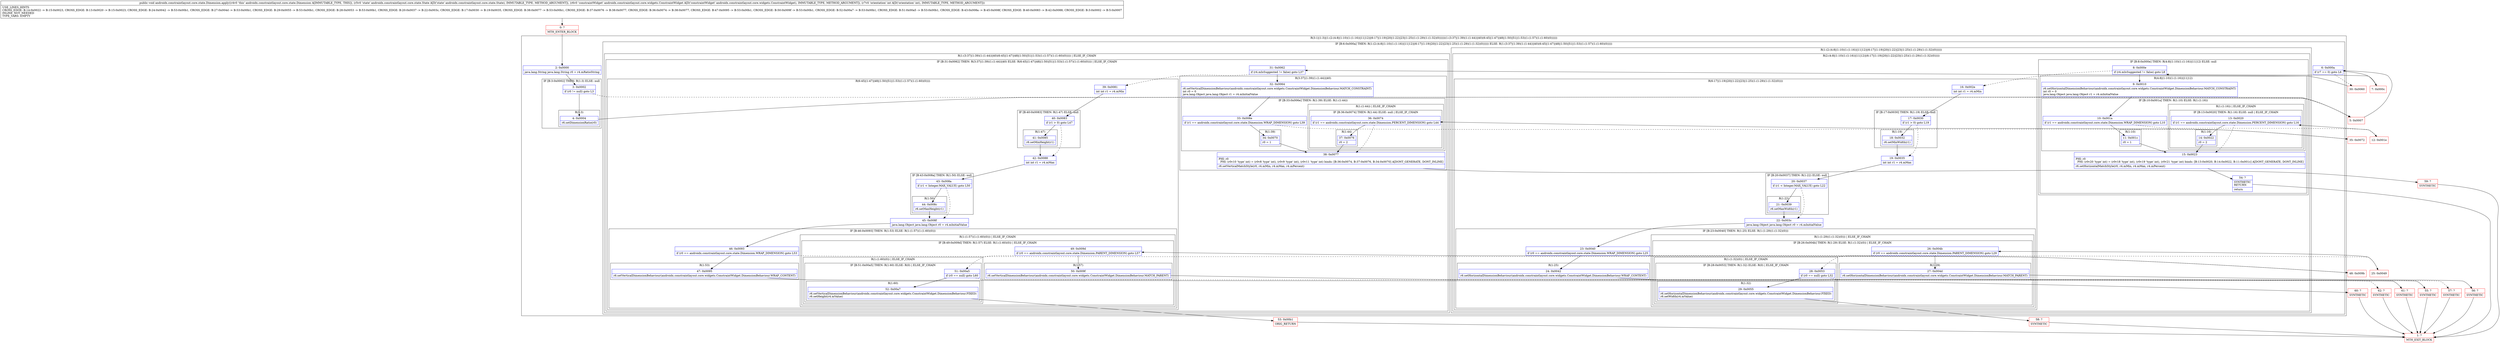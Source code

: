 digraph "CFG forandroidx.constraintlayout.core.state.Dimension.apply(Landroidx\/constraintlayout\/core\/state\/State;Landroidx\/constraintlayout\/core\/widgets\/ConstraintWidget;I)V" {
subgraph cluster_Region_1657541778 {
label = "R(3:1|(1:3)|(1:(2:(4:8|(1:10)(1:(1:16))|11|12)|(6:17|(1:19)|20|(1:22)|23|(1:25)(1:(1:29)(1:(1:32)(0))))))(1:(3:37|(1:39)(1:(1:44))|40)(6:45|(1:47)|48|(1:50)|51|(1:53)(1:(1:57)(1:(1:60)(0))))))";
node [shape=record,color=blue];
Node_2 [shape=record,label="{2\:\ 0x0000|java.lang.String java.lang.String r0 = r4.mRatioString\l}"];
subgraph cluster_IfRegion_1332131648 {
label = "IF [B:3:0x0002] THEN: R(1:3) ELSE: null";
node [shape=record,color=blue];
Node_3 [shape=record,label="{3\:\ 0x0002|if (r0 != null) goto L3\l}"];
subgraph cluster_Region_1325378317 {
label = "R(1:3)";
node [shape=record,color=blue];
Node_4 [shape=record,label="{4\:\ 0x0004|r6.setDimensionRatio(r0)\l}"];
}
}
subgraph cluster_IfRegion_1787692178 {
label = "IF [B:6:0x000a] THEN: R(1:(2:(4:8|(1:10)(1:(1:16))|11|12)|(6:17|(1:19)|20|(1:22)|23|(1:25)(1:(1:29)(1:(1:32)(0)))))) ELSE: R(1:(3:37|(1:39)(1:(1:44))|40)(6:45|(1:47)|48|(1:50)|51|(1:53)(1:(1:57)(1:(1:60)(0)))))";
node [shape=record,color=blue];
Node_6 [shape=record,label="{6\:\ 0x000a|if (r7 == 0) goto L6\l}"];
subgraph cluster_Region_1368215507 {
label = "R(1:(2:(4:8|(1:10)(1:(1:16))|11|12)|(6:17|(1:19)|20|(1:22)|23|(1:25)(1:(1:29)(1:(1:32)(0))))))";
node [shape=record,color=blue];
subgraph cluster_Region_2102789418 {
label = "R(2:(4:8|(1:10)(1:(1:16))|11|12)|(6:17|(1:19)|20|(1:22)|23|(1:25)(1:(1:29)(1:(1:32)(0)))))";
node [shape=record,color=blue];
subgraph cluster_IfRegion_574349910 {
label = "IF [B:8:0x000e] THEN: R(4:8|(1:10)(1:(1:16))|11|12) ELSE: null";
node [shape=record,color=blue];
Node_8 [shape=record,label="{8\:\ 0x000e|if (r4.mIsSuggested != false) goto L8\l}"];
subgraph cluster_Region_1432440981 {
label = "R(4:8|(1:10)(1:(1:16))|11|12)";
node [shape=record,color=blue];
Node_9 [shape=record,label="{9\:\ 0x0010|r6.setHorizontalDimensionBehaviour(androidx.constraintlayout.core.widgets.ConstraintWidget.DimensionBehaviour.MATCH_CONSTRAINT)\lint r0 = 0\ljava.lang.Object java.lang.Object r1 = r4.mInitialValue\l}"];
subgraph cluster_IfRegion_882015608 {
label = "IF [B:10:0x001a] THEN: R(1:10) ELSE: R(1:(1:16))";
node [shape=record,color=blue];
Node_10 [shape=record,label="{10\:\ 0x001a|if (r1 == androidx.constraintlayout.core.state.Dimension.WRAP_DIMENSION) goto L10\l}"];
subgraph cluster_Region_2005829502 {
label = "R(1:10)";
node [shape=record,color=blue];
Node_11 [shape=record,label="{11\:\ 0x001c|r0 = 1\l}"];
}
subgraph cluster_Region_948684823 {
label = "R(1:(1:16)) | ELSE_IF_CHAIN\l";
node [shape=record,color=blue];
subgraph cluster_IfRegion_1806202503 {
label = "IF [B:13:0x0020] THEN: R(1:16) ELSE: null | ELSE_IF_CHAIN\l";
node [shape=record,color=blue];
Node_13 [shape=record,label="{13\:\ 0x0020|if (r1 == androidx.constraintlayout.core.state.Dimension.PERCENT_DIMENSION) goto L16\l}"];
subgraph cluster_Region_857512701 {
label = "R(1:16)";
node [shape=record,color=blue];
Node_14 [shape=record,label="{14\:\ 0x0022|r0 = 2\l}"];
}
}
}
}
Node_15 [shape=record,label="{15\:\ 0x0023|PHI: r0 \l  PHI: (r0v20 'type' int) = (r0v18 'type' int), (r0v19 'type' int), (r0v21 'type' int) binds: [B:13:0x0020, B:14:0x0022, B:11:0x001c] A[DONT_GENERATE, DONT_INLINE]\l|r6.setHorizontalMatchStyle(r0, r4.mMin, r4.mMax, r4.mPercent)\l}"];
Node_54 [shape=record,label="{54\:\ ?|SYNTHETIC\lRETURN\l|return\l}"];
}
}
subgraph cluster_Region_1674184780 {
label = "R(6:17|(1:19)|20|(1:22)|23|(1:25)(1:(1:29)(1:(1:32)(0))))";
node [shape=record,color=blue];
Node_16 [shape=record,label="{16\:\ 0x002e|int int r1 = r4.mMin\l}"];
subgraph cluster_IfRegion_79958368 {
label = "IF [B:17:0x0030] THEN: R(1:19) ELSE: null";
node [shape=record,color=blue];
Node_17 [shape=record,label="{17\:\ 0x0030|if (r1 \> 0) goto L19\l}"];
subgraph cluster_Region_1111792465 {
label = "R(1:19)";
node [shape=record,color=blue];
Node_18 [shape=record,label="{18\:\ 0x0032|r6.setMinWidth(r1)\l}"];
}
}
Node_19 [shape=record,label="{19\:\ 0x0035|int int r1 = r4.mMax\l}"];
subgraph cluster_IfRegion_1222089661 {
label = "IF [B:20:0x0037] THEN: R(1:22) ELSE: null";
node [shape=record,color=blue];
Node_20 [shape=record,label="{20\:\ 0x0037|if (r1 \< Integer.MAX_VALUE) goto L22\l}"];
subgraph cluster_Region_2079089283 {
label = "R(1:22)";
node [shape=record,color=blue];
Node_21 [shape=record,label="{21\:\ 0x0039|r6.setMaxWidth(r1)\l}"];
}
}
Node_22 [shape=record,label="{22\:\ 0x003c|java.lang.Object java.lang.Object r0 = r4.mInitialValue\l}"];
subgraph cluster_IfRegion_1594307471 {
label = "IF [B:23:0x0040] THEN: R(1:25) ELSE: R(1:(1:29)(1:(1:32)(0)))";
node [shape=record,color=blue];
Node_23 [shape=record,label="{23\:\ 0x0040|if (r0 == androidx.constraintlayout.core.state.Dimension.WRAP_DIMENSION) goto L25\l}"];
subgraph cluster_Region_54786818 {
label = "R(1:25)";
node [shape=record,color=blue];
Node_24 [shape=record,label="{24\:\ 0x0042|r6.setHorizontalDimensionBehaviour(androidx.constraintlayout.core.widgets.ConstraintWidget.DimensionBehaviour.WRAP_CONTENT)\l}"];
}
subgraph cluster_Region_1324466453 {
label = "R(1:(1:29)(1:(1:32)(0))) | ELSE_IF_CHAIN\l";
node [shape=record,color=blue];
subgraph cluster_IfRegion_973055277 {
label = "IF [B:26:0x004b] THEN: R(1:29) ELSE: R(1:(1:32)(0)) | ELSE_IF_CHAIN\l";
node [shape=record,color=blue];
Node_26 [shape=record,label="{26\:\ 0x004b|if (r0 == androidx.constraintlayout.core.state.Dimension.PARENT_DIMENSION) goto L29\l}"];
subgraph cluster_Region_866497487 {
label = "R(1:29)";
node [shape=record,color=blue];
Node_27 [shape=record,label="{27\:\ 0x004d|r6.setHorizontalDimensionBehaviour(androidx.constraintlayout.core.widgets.ConstraintWidget.DimensionBehaviour.MATCH_PARENT)\l}"];
}
subgraph cluster_Region_1434980060 {
label = "R(1:(1:32)(0)) | ELSE_IF_CHAIN\l";
node [shape=record,color=blue];
subgraph cluster_IfRegion_1300351964 {
label = "IF [B:28:0x0053] THEN: R(1:32) ELSE: R(0) | ELSE_IF_CHAIN\l";
node [shape=record,color=blue];
Node_28 [shape=record,label="{28\:\ 0x0053|if (r0 == null) goto L32\l}"];
subgraph cluster_Region_1234134148 {
label = "R(1:32)";
node [shape=record,color=blue];
Node_29 [shape=record,label="{29\:\ 0x0055|r6.setHorizontalDimensionBehaviour(androidx.constraintlayout.core.widgets.ConstraintWidget.DimensionBehaviour.FIXED)\lr6.setWidth(r4.mValue)\l}"];
}
subgraph cluster_Region_162987465 {
label = "R(0)";
node [shape=record,color=blue];
}
}
}
}
}
}
}
}
}
subgraph cluster_Region_395517179 {
label = "R(1:(3:37|(1:39)(1:(1:44))|40)(6:45|(1:47)|48|(1:50)|51|(1:53)(1:(1:57)(1:(1:60)(0))))) | ELSE_IF_CHAIN\l";
node [shape=record,color=blue];
subgraph cluster_IfRegion_49815099 {
label = "IF [B:31:0x0062] THEN: R(3:37|(1:39)(1:(1:44))|40) ELSE: R(6:45|(1:47)|48|(1:50)|51|(1:53)(1:(1:57)(1:(1:60)(0)))) | ELSE_IF_CHAIN\l";
node [shape=record,color=blue];
Node_31 [shape=record,label="{31\:\ 0x0062|if (r4.mIsSuggested != false) goto L37\l}"];
subgraph cluster_Region_204069727 {
label = "R(3:37|(1:39)(1:(1:44))|40)";
node [shape=record,color=blue];
Node_32 [shape=record,label="{32\:\ 0x0064|r6.setVerticalDimensionBehaviour(androidx.constraintlayout.core.widgets.ConstraintWidget.DimensionBehaviour.MATCH_CONSTRAINT)\lint r0 = 0\ljava.lang.Object java.lang.Object r1 = r4.mInitialValue\l}"];
subgraph cluster_IfRegion_1843754101 {
label = "IF [B:33:0x006e] THEN: R(1:39) ELSE: R(1:(1:44))";
node [shape=record,color=blue];
Node_33 [shape=record,label="{33\:\ 0x006e|if (r1 == androidx.constraintlayout.core.state.Dimension.WRAP_DIMENSION) goto L39\l}"];
subgraph cluster_Region_575185977 {
label = "R(1:39)";
node [shape=record,color=blue];
Node_34 [shape=record,label="{34\:\ 0x0070|r0 = 1\l}"];
}
subgraph cluster_Region_811725220 {
label = "R(1:(1:44)) | ELSE_IF_CHAIN\l";
node [shape=record,color=blue];
subgraph cluster_IfRegion_802470325 {
label = "IF [B:36:0x0074] THEN: R(1:44) ELSE: null | ELSE_IF_CHAIN\l";
node [shape=record,color=blue];
Node_36 [shape=record,label="{36\:\ 0x0074|if (r1 == androidx.constraintlayout.core.state.Dimension.PERCENT_DIMENSION) goto L44\l}"];
subgraph cluster_Region_1184976485 {
label = "R(1:44)";
node [shape=record,color=blue];
Node_37 [shape=record,label="{37\:\ 0x0076|r0 = 2\l}"];
}
}
}
}
Node_38 [shape=record,label="{38\:\ 0x0077|PHI: r0 \l  PHI: (r0v10 'type' int) = (r0v8 'type' int), (r0v9 'type' int), (r0v11 'type' int) binds: [B:36:0x0074, B:37:0x0076, B:34:0x0070] A[DONT_GENERATE, DONT_INLINE]\l|r6.setVerticalMatchStyle(r0, r4.mMin, r4.mMax, r4.mPercent)\l}"];
}
subgraph cluster_Region_2018152722 {
label = "R(6:45|(1:47)|48|(1:50)|51|(1:53)(1:(1:57)(1:(1:60)(0))))";
node [shape=record,color=blue];
Node_39 [shape=record,label="{39\:\ 0x0081|int int r1 = r4.mMin\l}"];
subgraph cluster_IfRegion_2048942605 {
label = "IF [B:40:0x0083] THEN: R(1:47) ELSE: null";
node [shape=record,color=blue];
Node_40 [shape=record,label="{40\:\ 0x0083|if (r1 \> 0) goto L47\l}"];
subgraph cluster_Region_8787646 {
label = "R(1:47)";
node [shape=record,color=blue];
Node_41 [shape=record,label="{41\:\ 0x0085|r6.setMinHeight(r1)\l}"];
}
}
Node_42 [shape=record,label="{42\:\ 0x0088|int int r1 = r4.mMax\l}"];
subgraph cluster_IfRegion_856842848 {
label = "IF [B:43:0x008a] THEN: R(1:50) ELSE: null";
node [shape=record,color=blue];
Node_43 [shape=record,label="{43\:\ 0x008a|if (r1 \< Integer.MAX_VALUE) goto L50\l}"];
subgraph cluster_Region_528267025 {
label = "R(1:50)";
node [shape=record,color=blue];
Node_44 [shape=record,label="{44\:\ 0x008c|r6.setMaxHeight(r1)\l}"];
}
}
Node_45 [shape=record,label="{45\:\ 0x008f|java.lang.Object java.lang.Object r0 = r4.mInitialValue\l}"];
subgraph cluster_IfRegion_1723174649 {
label = "IF [B:46:0x0093] THEN: R(1:53) ELSE: R(1:(1:57)(1:(1:60)(0)))";
node [shape=record,color=blue];
Node_46 [shape=record,label="{46\:\ 0x0093|if (r0 == androidx.constraintlayout.core.state.Dimension.WRAP_DIMENSION) goto L53\l}"];
subgraph cluster_Region_235346644 {
label = "R(1:53)";
node [shape=record,color=blue];
Node_47 [shape=record,label="{47\:\ 0x0095|r6.setVerticalDimensionBehaviour(androidx.constraintlayout.core.widgets.ConstraintWidget.DimensionBehaviour.WRAP_CONTENT)\l}"];
}
subgraph cluster_Region_24947499 {
label = "R(1:(1:57)(1:(1:60)(0))) | ELSE_IF_CHAIN\l";
node [shape=record,color=blue];
subgraph cluster_IfRegion_1446397815 {
label = "IF [B:49:0x009d] THEN: R(1:57) ELSE: R(1:(1:60)(0)) | ELSE_IF_CHAIN\l";
node [shape=record,color=blue];
Node_49 [shape=record,label="{49\:\ 0x009d|if (r0 == androidx.constraintlayout.core.state.Dimension.PARENT_DIMENSION) goto L57\l}"];
subgraph cluster_Region_1136092409 {
label = "R(1:57)";
node [shape=record,color=blue];
Node_50 [shape=record,label="{50\:\ 0x009f|r6.setVerticalDimensionBehaviour(androidx.constraintlayout.core.widgets.ConstraintWidget.DimensionBehaviour.MATCH_PARENT)\l}"];
}
subgraph cluster_Region_2086945274 {
label = "R(1:(1:60)(0)) | ELSE_IF_CHAIN\l";
node [shape=record,color=blue];
subgraph cluster_IfRegion_1981230771 {
label = "IF [B:51:0x00a5] THEN: R(1:60) ELSE: R(0) | ELSE_IF_CHAIN\l";
node [shape=record,color=blue];
Node_51 [shape=record,label="{51\:\ 0x00a5|if (r0 == null) goto L60\l}"];
subgraph cluster_Region_1250112792 {
label = "R(1:60)";
node [shape=record,color=blue];
Node_52 [shape=record,label="{52\:\ 0x00a7|r6.setVerticalDimensionBehaviour(androidx.constraintlayout.core.widgets.ConstraintWidget.DimensionBehaviour.FIXED)\lr6.setHeight(r4.mValue)\l}"];
}
subgraph cluster_Region_776141456 {
label = "R(0)";
node [shape=record,color=blue];
}
}
}
}
}
}
}
}
}
}
}
Node_0 [shape=record,color=red,label="{0\:\ ?|MTH_ENTER_BLOCK\l}"];
Node_5 [shape=record,color=red,label="{5\:\ 0x0007}"];
Node_7 [shape=record,color=red,label="{7\:\ 0x000c}"];
Node_1 [shape=record,color=red,label="{1\:\ ?|MTH_EXIT_BLOCK\l}"];
Node_12 [shape=record,color=red,label="{12\:\ 0x001e}"];
Node_55 [shape=record,color=red,label="{55\:\ ?|SYNTHETIC\l}"];
Node_25 [shape=record,color=red,label="{25\:\ 0x0049}"];
Node_56 [shape=record,color=red,label="{56\:\ ?|SYNTHETIC\l}"];
Node_58 [shape=record,color=red,label="{58\:\ ?|SYNTHETIC\l}"];
Node_57 [shape=record,color=red,label="{57\:\ ?|SYNTHETIC\l}"];
Node_30 [shape=record,color=red,label="{30\:\ 0x0060}"];
Node_59 [shape=record,color=red,label="{59\:\ ?|SYNTHETIC\l}"];
Node_35 [shape=record,color=red,label="{35\:\ 0x0072}"];
Node_60 [shape=record,color=red,label="{60\:\ ?|SYNTHETIC\l}"];
Node_48 [shape=record,color=red,label="{48\:\ 0x009b}"];
Node_61 [shape=record,color=red,label="{61\:\ ?|SYNTHETIC\l}"];
Node_53 [shape=record,color=red,label="{53\:\ 0x00b1|ORIG_RETURN\l}"];
Node_62 [shape=record,color=red,label="{62\:\ ?|SYNTHETIC\l}"];
MethodNode[shape=record,label="{public void androidx.constraintlayout.core.state.Dimension.apply((r4v0 'this' androidx.constraintlayout.core.state.Dimension A[IMMUTABLE_TYPE, THIS]), (r5v0 'state' androidx.constraintlayout.core.state.State A[D('state' androidx.constraintlayout.core.state.State), IMMUTABLE_TYPE, METHOD_ARGUMENT]), (r6v0 'constraintWidget' androidx.constraintlayout.core.widgets.ConstraintWidget A[D('constraintWidget' androidx.constraintlayout.core.widgets.ConstraintWidget), IMMUTABLE_TYPE, METHOD_ARGUMENT]), (r7v0 'orientation' int A[D('orientation' int), IMMUTABLE_TYPE, METHOD_ARGUMENT]))  | USE_LINES_HINTS\lCROSS_EDGE: B:14:0x0022 \-\> B:15:0x0023, CROSS_EDGE: B:13:0x0020 \-\> B:15:0x0023, CROSS_EDGE: B:24:0x0042 \-\> B:53:0x00b1, CROSS_EDGE: B:27:0x004d \-\> B:53:0x00b1, CROSS_EDGE: B:29:0x0055 \-\> B:53:0x00b1, CROSS_EDGE: B:28:0x0053 \-\> B:53:0x00b1, CROSS_EDGE: B:20:0x0037 \-\> B:22:0x003c, CROSS_EDGE: B:17:0x0030 \-\> B:19:0x0035, CROSS_EDGE: B:38:0x0077 \-\> B:53:0x00b1, CROSS_EDGE: B:37:0x0076 \-\> B:38:0x0077, CROSS_EDGE: B:36:0x0074 \-\> B:38:0x0077, CROSS_EDGE: B:47:0x0095 \-\> B:53:0x00b1, CROSS_EDGE: B:50:0x009f \-\> B:53:0x00b1, CROSS_EDGE: B:52:0x00a7 \-\> B:53:0x00b1, CROSS_EDGE: B:51:0x00a5 \-\> B:53:0x00b1, CROSS_EDGE: B:43:0x008a \-\> B:45:0x008f, CROSS_EDGE: B:40:0x0083 \-\> B:42:0x0088, CROSS_EDGE: B:3:0x0002 \-\> B:5:0x0007\lINLINE_NOT_NEEDED\lTYPE_VARS: EMPTY\l}"];
MethodNode -> Node_0;Node_2 -> Node_3;
Node_3 -> Node_4;
Node_3 -> Node_5[style=dashed];
Node_4 -> Node_5;
Node_6 -> Node_7;
Node_6 -> Node_30[style=dashed];
Node_8 -> Node_9;
Node_8 -> Node_16[style=dashed];
Node_9 -> Node_10;
Node_10 -> Node_11;
Node_10 -> Node_12[style=dashed];
Node_11 -> Node_15;
Node_13 -> Node_14;
Node_13 -> Node_15[style=dashed];
Node_14 -> Node_15;
Node_15 -> Node_54;
Node_54 -> Node_1;
Node_16 -> Node_17;
Node_17 -> Node_18;
Node_17 -> Node_19[style=dashed];
Node_18 -> Node_19;
Node_19 -> Node_20;
Node_20 -> Node_21;
Node_20 -> Node_22[style=dashed];
Node_21 -> Node_22;
Node_22 -> Node_23;
Node_23 -> Node_24;
Node_23 -> Node_25[style=dashed];
Node_24 -> Node_55;
Node_26 -> Node_27;
Node_26 -> Node_28[style=dashed];
Node_27 -> Node_56;
Node_28 -> Node_29;
Node_28 -> Node_57[style=dashed];
Node_29 -> Node_58;
Node_31 -> Node_32;
Node_31 -> Node_39[style=dashed];
Node_32 -> Node_33;
Node_33 -> Node_34;
Node_33 -> Node_35[style=dashed];
Node_34 -> Node_38;
Node_36 -> Node_37;
Node_36 -> Node_38[style=dashed];
Node_37 -> Node_38;
Node_38 -> Node_59;
Node_39 -> Node_40;
Node_40 -> Node_41;
Node_40 -> Node_42[style=dashed];
Node_41 -> Node_42;
Node_42 -> Node_43;
Node_43 -> Node_44;
Node_43 -> Node_45[style=dashed];
Node_44 -> Node_45;
Node_45 -> Node_46;
Node_46 -> Node_47;
Node_46 -> Node_48[style=dashed];
Node_47 -> Node_60;
Node_49 -> Node_50;
Node_49 -> Node_51[style=dashed];
Node_50 -> Node_61;
Node_51 -> Node_52;
Node_51 -> Node_62[style=dashed];
Node_52 -> Node_53;
Node_0 -> Node_2;
Node_5 -> Node_6;
Node_7 -> Node_8;
Node_12 -> Node_13;
Node_55 -> Node_1;
Node_25 -> Node_26;
Node_56 -> Node_1;
Node_58 -> Node_1;
Node_57 -> Node_1;
Node_30 -> Node_31;
Node_59 -> Node_1;
Node_35 -> Node_36;
Node_60 -> Node_1;
Node_48 -> Node_49;
Node_61 -> Node_1;
Node_53 -> Node_1;
Node_62 -> Node_1;
}


